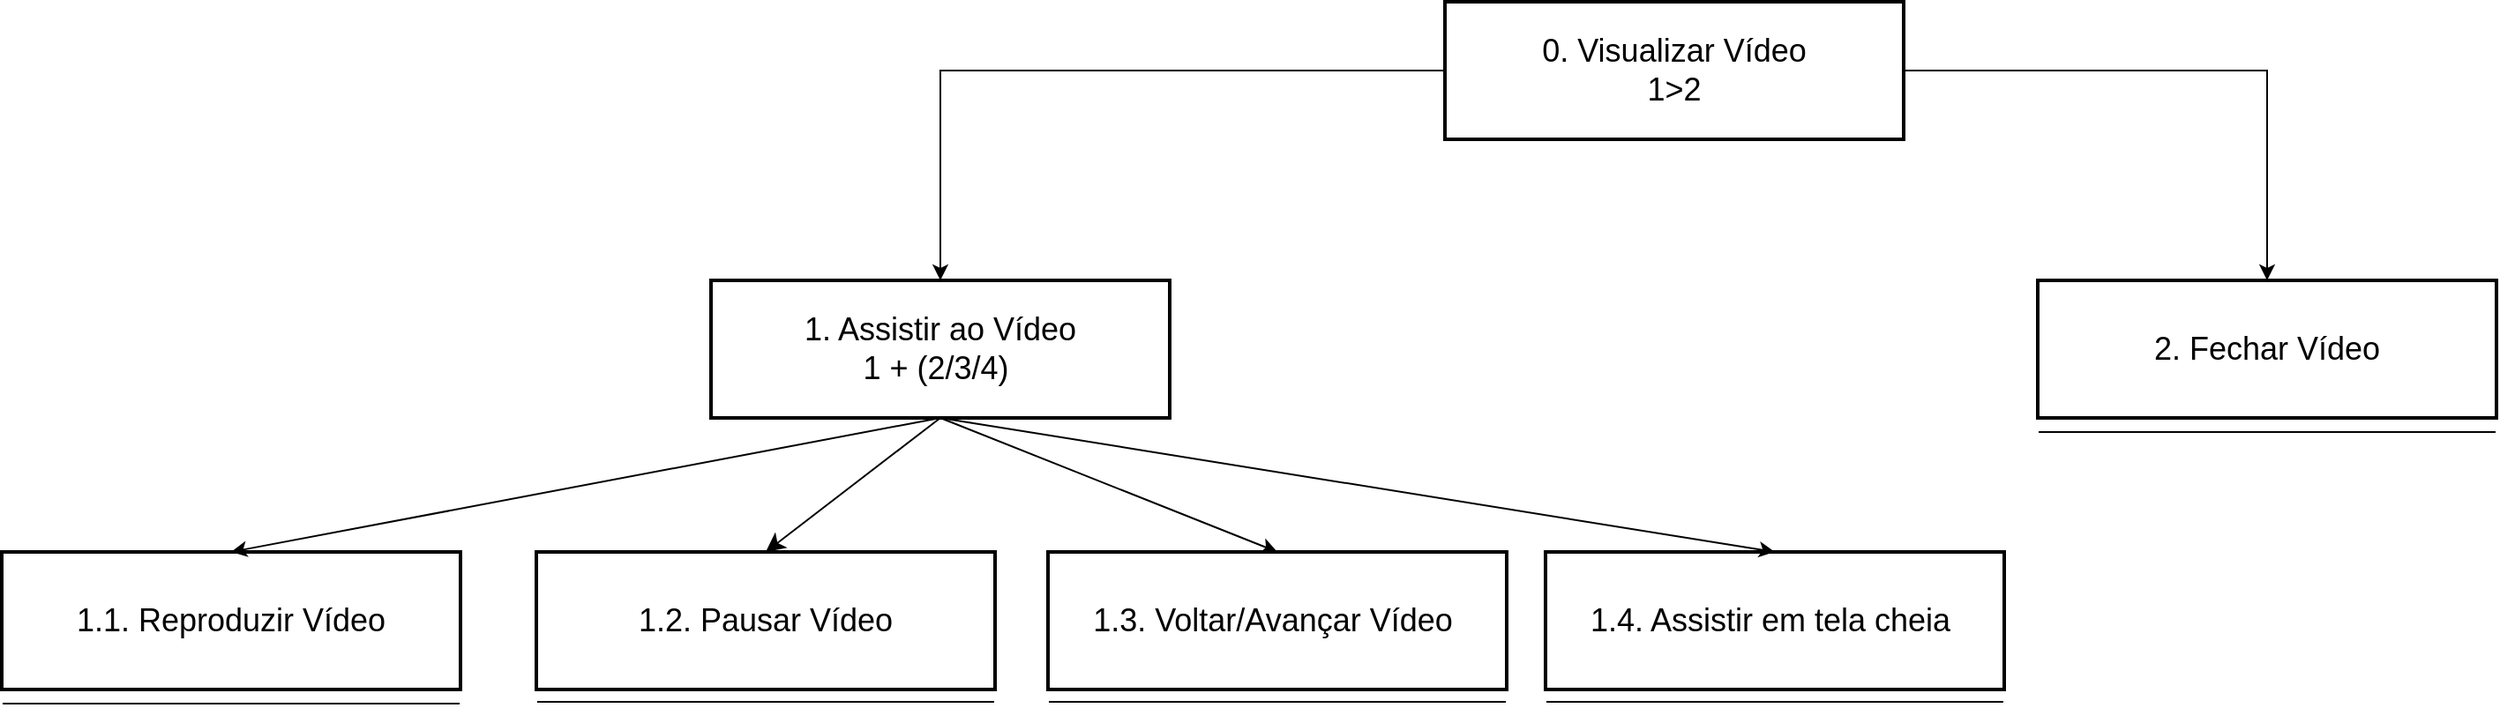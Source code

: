 <mxfile version="28.2.5">
  <diagram id="Il9Fi1deLX2TvpJTLiLy" name="Página-1">
    <mxGraphModel dx="2633" dy="1067" grid="0" gridSize="10" guides="1" tooltips="1" connect="1" arrows="1" fold="1" page="0" pageScale="1" pageWidth="827" pageHeight="1169" math="0" shadow="0">
      <root>
        <mxCell id="0" />
        <mxCell id="1" parent="0" />
        <mxCell id="OoxH8hwJsNauPjpLRao7-24" style="edgeStyle=orthogonalEdgeStyle;rounded=0;orthogonalLoop=1;jettySize=auto;html=1;exitX=1;exitY=0.5;exitDx=0;exitDy=0;entryX=0.5;entryY=0;entryDx=0;entryDy=0;" edge="1" parent="1" source="8" target="OoxH8hwJsNauPjpLRao7-10">
          <mxGeometry relative="1" as="geometry" />
        </mxCell>
        <mxCell id="OoxH8hwJsNauPjpLRao7-26" style="edgeStyle=orthogonalEdgeStyle;rounded=0;orthogonalLoop=1;jettySize=auto;html=1;exitX=0;exitY=0.5;exitDx=0;exitDy=0;entryX=0.5;entryY=0;entryDx=0;entryDy=0;" edge="1" parent="1" source="8" target="qsnHaNQ02W6kuQBdbHIu-45">
          <mxGeometry relative="1" as="geometry" />
        </mxCell>
        <mxCell id="8" value="0. Visualizar Vídeo&#xa;1&gt;2" style="whiteSpace=wrap;strokeWidth=2;fontSize=18;" parent="1" vertex="1">
          <mxGeometry x="59" y="-132" width="260" height="78" as="geometry" />
        </mxCell>
        <mxCell id="qsnHaNQ02W6kuQBdbHIu-43" value="1.1. Reproduzir Vídeo" style="whiteSpace=wrap;strokeWidth=2;fontSize=18;" parent="1" vertex="1">
          <mxGeometry x="-759" y="180" width="260" height="78" as="geometry" />
        </mxCell>
        <mxCell id="qsnHaNQ02W6kuQBdbHIu-44" value="1.2. Pausar Vídeo" style="whiteSpace=wrap;strokeWidth=2;fontSize=18;" parent="1" vertex="1">
          <mxGeometry x="-456" y="180" width="260" height="78" as="geometry" />
        </mxCell>
        <mxCell id="qsnHaNQ02W6kuQBdbHIu-47" style="edgeStyle=none;curved=1;rounded=0;orthogonalLoop=1;jettySize=auto;html=1;exitX=0.5;exitY=1;exitDx=0;exitDy=0;entryX=0.5;entryY=0;entryDx=0;entryDy=0;fontSize=12;startSize=8;endSize=8;" parent="1" source="qsnHaNQ02W6kuQBdbHIu-45" target="qsnHaNQ02W6kuQBdbHIu-44" edge="1">
          <mxGeometry relative="1" as="geometry" />
        </mxCell>
        <mxCell id="qsnHaNQ02W6kuQBdbHIu-45" value="1. Assistir ao Vídeo&#xa;1 + (2/3/4) " style="whiteSpace=wrap;strokeWidth=2;fontSize=18;" parent="1" vertex="1">
          <mxGeometry x="-357" y="26" width="260" height="78" as="geometry" />
        </mxCell>
        <mxCell id="qsnHaNQ02W6kuQBdbHIu-51" value="" style="endArrow=none;html=1;rounded=0;fontSize=12;startSize=8;endSize=8;curved=1;" parent="1" edge="1">
          <mxGeometry width="50" height="50" relative="1" as="geometry">
            <mxPoint x="-758.5" y="266" as="sourcePoint" />
            <mxPoint x="-499.5" y="266" as="targetPoint" />
          </mxGeometry>
        </mxCell>
        <mxCell id="qsnHaNQ02W6kuQBdbHIu-52" value="" style="endArrow=none;html=1;rounded=0;fontSize=12;startSize=8;endSize=8;curved=1;" parent="1" edge="1">
          <mxGeometry width="50" height="50" relative="1" as="geometry">
            <mxPoint x="-455.5" y="265" as="sourcePoint" />
            <mxPoint x="-196.5" y="265" as="targetPoint" />
          </mxGeometry>
        </mxCell>
        <mxCell id="OoxH8hwJsNauPjpLRao7-10" value="2. Fechar Vídeo" style="whiteSpace=wrap;strokeWidth=2;fontSize=18;" vertex="1" parent="1">
          <mxGeometry x="395" y="26" width="260" height="78" as="geometry" />
        </mxCell>
        <mxCell id="OoxH8hwJsNauPjpLRao7-38" value="1.3. Voltar/Avançar Vídeo " style="whiteSpace=wrap;strokeWidth=2;fontSize=18;" vertex="1" parent="1">
          <mxGeometry x="-166" y="180" width="260" height="78" as="geometry" />
        </mxCell>
        <mxCell id="OoxH8hwJsNauPjpLRao7-39" value="" style="endArrow=none;html=1;rounded=0;fontSize=12;startSize=8;endSize=8;curved=1;" edge="1" parent="1">
          <mxGeometry width="50" height="50" relative="1" as="geometry">
            <mxPoint x="-165.5" y="265" as="sourcePoint" />
            <mxPoint x="93.5" y="265" as="targetPoint" />
          </mxGeometry>
        </mxCell>
        <mxCell id="OoxH8hwJsNauPjpLRao7-40" value="1.4. Assistir em tela cheia " style="whiteSpace=wrap;strokeWidth=2;fontSize=18;" vertex="1" parent="1">
          <mxGeometry x="116" y="180" width="260" height="78" as="geometry" />
        </mxCell>
        <mxCell id="OoxH8hwJsNauPjpLRao7-41" value="" style="endArrow=none;html=1;rounded=0;fontSize=12;startSize=8;endSize=8;curved=1;" edge="1" parent="1">
          <mxGeometry width="50" height="50" relative="1" as="geometry">
            <mxPoint x="116.5" y="265" as="sourcePoint" />
            <mxPoint x="375.5" y="265" as="targetPoint" />
          </mxGeometry>
        </mxCell>
        <mxCell id="OoxH8hwJsNauPjpLRao7-43" value="" style="endArrow=classic;html=1;rounded=0;exitX=0.5;exitY=1;exitDx=0;exitDy=0;entryX=0.5;entryY=0;entryDx=0;entryDy=0;" edge="1" parent="1" source="qsnHaNQ02W6kuQBdbHIu-45" target="OoxH8hwJsNauPjpLRao7-38">
          <mxGeometry width="50" height="50" relative="1" as="geometry">
            <mxPoint x="-97" y="165" as="sourcePoint" />
            <mxPoint x="-47" y="115" as="targetPoint" />
          </mxGeometry>
        </mxCell>
        <mxCell id="OoxH8hwJsNauPjpLRao7-45" value="" style="endArrow=classic;html=1;rounded=0;exitX=0.5;exitY=1;exitDx=0;exitDy=0;entryX=0.5;entryY=0;entryDx=0;entryDy=0;" edge="1" parent="1" source="qsnHaNQ02W6kuQBdbHIu-45" target="OoxH8hwJsNauPjpLRao7-40">
          <mxGeometry width="50" height="50" relative="1" as="geometry">
            <mxPoint x="-9" y="164" as="sourcePoint" />
            <mxPoint x="41" y="114" as="targetPoint" />
          </mxGeometry>
        </mxCell>
        <mxCell id="OoxH8hwJsNauPjpLRao7-47" value="" style="endArrow=classic;html=1;rounded=0;exitX=0.5;exitY=1;exitDx=0;exitDy=0;entryX=0.5;entryY=0;entryDx=0;entryDy=0;" edge="1" parent="1" source="qsnHaNQ02W6kuQBdbHIu-45" target="qsnHaNQ02W6kuQBdbHIu-43">
          <mxGeometry width="50" height="50" relative="1" as="geometry">
            <mxPoint x="-327" y="197" as="sourcePoint" />
            <mxPoint x="-277" y="147" as="targetPoint" />
          </mxGeometry>
        </mxCell>
        <mxCell id="OoxH8hwJsNauPjpLRao7-48" value="" style="endArrow=none;html=1;rounded=0;fontSize=12;startSize=8;endSize=8;curved=1;" edge="1" parent="1">
          <mxGeometry width="50" height="50" relative="1" as="geometry">
            <mxPoint x="395.5" y="112" as="sourcePoint" />
            <mxPoint x="654.5" y="112" as="targetPoint" />
          </mxGeometry>
        </mxCell>
      </root>
    </mxGraphModel>
  </diagram>
</mxfile>
